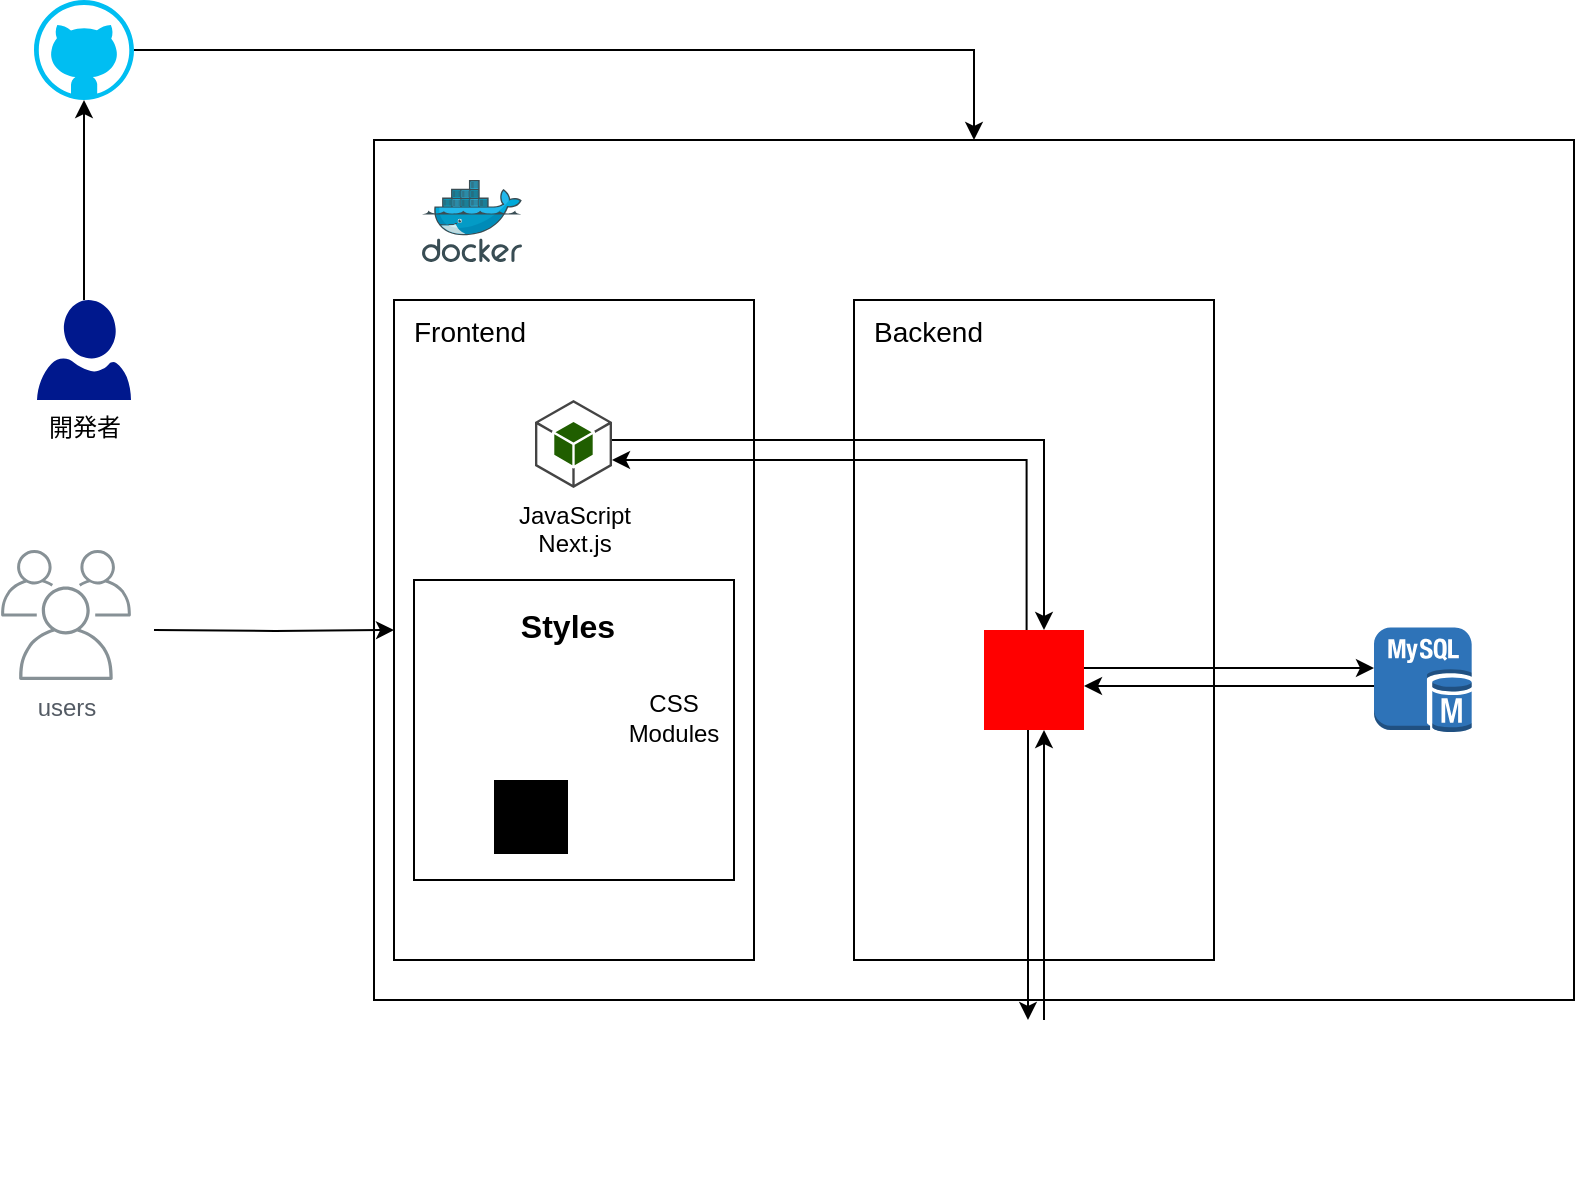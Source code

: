 <mxfile version="24.0.6" type="github">
  <diagram id="Ht1M8jgEwFfnCIfOTk4-" name="Page-1">
    <mxGraphModel dx="1193" dy="623" grid="1" gridSize="10" guides="1" tooltips="1" connect="1" arrows="1" fold="1" page="1" pageScale="1" pageWidth="1169" pageHeight="827" math="0" shadow="0">
      <root>
        <mxCell id="0" />
        <mxCell id="1" parent="0" />
        <mxCell id="RMJp50zracB8sE8Sel0m-4" value="users" style="sketch=0;outlineConnect=0;gradientColor=none;fontColor=#545B64;strokeColor=none;fillColor=#879196;dashed=0;verticalLabelPosition=bottom;verticalAlign=top;align=center;html=1;fontSize=12;fontStyle=0;aspect=fixed;shape=mxgraph.aws4.illustration_users;pointerEvents=1" vertex="1" parent="1">
          <mxGeometry x="113.5" y="305" width="65" height="65" as="geometry" />
        </mxCell>
        <mxCell id="iRrj6lCOa5T8aYDZ4Gto-3" value="" style="rounded=0;whiteSpace=wrap;html=1;fontSize=12;spacingLeft=7;" vertex="1" parent="1">
          <mxGeometry x="300" y="100" width="600" height="430" as="geometry" />
        </mxCell>
        <mxCell id="iRrj6lCOa5T8aYDZ4Gto-6" value="&lt;font style=&quot;font-size: 14px;&quot;&gt;Frontend&lt;/font&gt;" style="text;html=1;align=left;verticalAlign=top;whiteSpace=wrap;rounded=0;strokeColor=default;horizontal=1;spacing=0;spacingTop=3;spacingLeft=10;" vertex="1" parent="1">
          <mxGeometry x="310" y="180" width="180" height="330" as="geometry" />
        </mxCell>
        <mxCell id="iRrj6lCOa5T8aYDZ4Gto-52" style="edgeStyle=orthogonalEdgeStyle;rounded=0;orthogonalLoop=1;jettySize=auto;html=1;" edge="1" parent="1" source="iRrj6lCOa5T8aYDZ4Gto-15" target="iRrj6lCOa5T8aYDZ4Gto-38">
          <mxGeometry relative="1" as="geometry">
            <Array as="points">
              <mxPoint x="635" y="250" />
            </Array>
          </mxGeometry>
        </mxCell>
        <mxCell id="iRrj6lCOa5T8aYDZ4Gto-15" value="JavaScript&lt;div&gt;Next.js&lt;/div&gt;" style="outlineConnect=0;dashed=0;verticalLabelPosition=bottom;verticalAlign=top;align=center;html=1;shape=mxgraph.aws3.android;fillColor=#205E00;gradientColor=none;" vertex="1" parent="1">
          <mxGeometry x="380.5" y="230" width="38.5" height="44" as="geometry" />
        </mxCell>
        <mxCell id="iRrj6lCOa5T8aYDZ4Gto-19" value="" style="rounded=0;whiteSpace=wrap;html=1;" vertex="1" parent="1">
          <mxGeometry x="320" y="320" width="160" height="150" as="geometry" />
        </mxCell>
        <mxCell id="iRrj6lCOa5T8aYDZ4Gto-17" value="&lt;h1 style=&quot;margin-top: 0px;&quot;&gt;&lt;font style=&quot;font-size: 16px;&quot;&gt;Styles&lt;/font&gt;&lt;/h1&gt;&lt;div&gt;&lt;br&gt;&lt;/div&gt;" style="text;html=1;whiteSpace=wrap;overflow=hidden;rounded=0;align=center;labelBorderColor=none;labelBackgroundColor=none;" vertex="1" parent="1">
          <mxGeometry x="321.75" y="320" width="150" height="120" as="geometry" />
        </mxCell>
        <mxCell id="iRrj6lCOa5T8aYDZ4Gto-18" value="" style="shape=image;html=1;verticalAlign=top;verticalLabelPosition=bottom;labelBackgroundColor=#ffffff;imageAspect=0;aspect=fixed;image=https://cdn0.iconfinder.com/data/icons/long-shadow-web-icons/512/css-128.png" vertex="1" parent="1">
          <mxGeometry x="330" y="370" width="38" height="38" as="geometry" />
        </mxCell>
        <mxCell id="iRrj6lCOa5T8aYDZ4Gto-21" value="" style="shape=image;html=1;verticalAlign=top;verticalLabelPosition=bottom;labelBackgroundColor=#ffffff;imageAspect=0;aspect=fixed;image=https://cdn3.iconfinder.com/data/icons/brands-pack/240/sass-128.png" vertex="1" parent="1">
          <mxGeometry x="381" y="370" width="38" height="38" as="geometry" />
        </mxCell>
        <mxCell id="iRrj6lCOa5T8aYDZ4Gto-23" value="CSS Modules" style="text;html=1;align=center;verticalAlign=middle;whiteSpace=wrap;rounded=0;" vertex="1" parent="1">
          <mxGeometry x="420" y="374" width="60" height="30" as="geometry" />
        </mxCell>
        <mxCell id="iRrj6lCOa5T8aYDZ4Gto-24" value="" style="shape=image;html=1;verticalAlign=top;verticalLabelPosition=bottom;labelBackgroundColor=none;imageAspect=0;aspect=fixed;image=https://cdn2.iconfinder.com/data/icons/boxicons-logos/24/bxl-tailwind-css-128.png;imageBackground=#000000;imageBorder=none;" vertex="1" parent="1">
          <mxGeometry x="360" y="420" width="37" height="37" as="geometry" />
        </mxCell>
        <mxCell id="iRrj6lCOa5T8aYDZ4Gto-27" value="" style="edgeStyle=orthogonalEdgeStyle;rounded=0;orthogonalLoop=1;jettySize=auto;html=1;entryX=0;entryY=0.5;entryDx=0;entryDy=0;" edge="1" parent="1" target="iRrj6lCOa5T8aYDZ4Gto-6">
          <mxGeometry relative="1" as="geometry">
            <mxPoint x="190" y="345" as="sourcePoint" />
            <mxPoint x="230" y="380" as="targetPoint" />
          </mxGeometry>
        </mxCell>
        <mxCell id="iRrj6lCOa5T8aYDZ4Gto-35" value="" style="edgeStyle=orthogonalEdgeStyle;rounded=0;orthogonalLoop=1;jettySize=auto;html=1;entryX=0.5;entryY=0;entryDx=0;entryDy=0;" edge="1" parent="1" source="iRrj6lCOa5T8aYDZ4Gto-28" target="iRrj6lCOa5T8aYDZ4Gto-3">
          <mxGeometry relative="1" as="geometry">
            <mxPoint x="600" y="55" as="targetPoint" />
          </mxGeometry>
        </mxCell>
        <mxCell id="iRrj6lCOa5T8aYDZ4Gto-28" value="" style="verticalLabelPosition=bottom;html=1;verticalAlign=top;align=center;strokeColor=none;fillColor=#00BEF2;shape=mxgraph.azure.github_code;pointerEvents=1;" vertex="1" parent="1">
          <mxGeometry x="130" y="30" width="50" height="50" as="geometry" />
        </mxCell>
        <mxCell id="iRrj6lCOa5T8aYDZ4Gto-29" value="" style="image;sketch=0;aspect=fixed;html=1;points=[];align=center;fontSize=12;image=img/lib/mscae/Docker.svg;" vertex="1" parent="1">
          <mxGeometry x="324" y="120" width="50" height="41" as="geometry" />
        </mxCell>
        <mxCell id="iRrj6lCOa5T8aYDZ4Gto-33" value="" style="edgeStyle=orthogonalEdgeStyle;rounded=0;orthogonalLoop=1;jettySize=auto;html=1;" edge="1" parent="1" source="iRrj6lCOa5T8aYDZ4Gto-31" target="iRrj6lCOa5T8aYDZ4Gto-28">
          <mxGeometry relative="1" as="geometry" />
        </mxCell>
        <mxCell id="iRrj6lCOa5T8aYDZ4Gto-31" value="開発者" style="sketch=0;aspect=fixed;pointerEvents=1;shadow=0;dashed=0;html=1;strokeColor=none;labelPosition=center;verticalLabelPosition=bottom;verticalAlign=top;align=center;fillColor=#00188D;shape=mxgraph.azure.user" vertex="1" parent="1">
          <mxGeometry x="131.5" y="180" width="47" height="50" as="geometry" />
        </mxCell>
        <mxCell id="iRrj6lCOa5T8aYDZ4Gto-43" value="" style="edgeStyle=orthogonalEdgeStyle;rounded=0;orthogonalLoop=1;jettySize=auto;html=1;exitX=0.426;exitY=0.003;exitDx=0;exitDy=0;exitPerimeter=0;" edge="1" parent="1" source="iRrj6lCOa5T8aYDZ4Gto-38">
          <mxGeometry relative="1" as="geometry">
            <mxPoint x="626.007" y="335" as="sourcePoint" />
            <mxPoint x="419" y="260" as="targetPoint" />
            <Array as="points">
              <mxPoint x="626" y="260" />
            </Array>
          </mxGeometry>
        </mxCell>
        <mxCell id="iRrj6lCOa5T8aYDZ4Gto-37" value="&lt;font style=&quot;font-size: 14px;&quot;&gt;Backend&lt;/font&gt;" style="text;html=1;align=left;verticalAlign=top;whiteSpace=wrap;rounded=0;strokeColor=default;horizontal=1;spacing=0;spacingTop=3;spacingLeft=10;" vertex="1" parent="1">
          <mxGeometry x="540" y="180" width="180" height="330" as="geometry" />
        </mxCell>
        <mxCell id="iRrj6lCOa5T8aYDZ4Gto-46" style="edgeStyle=orthogonalEdgeStyle;rounded=0;orthogonalLoop=1;jettySize=auto;html=1;" edge="1" parent="1">
          <mxGeometry relative="1" as="geometry">
            <mxPoint x="655" y="364" as="sourcePoint" />
            <mxPoint x="800" y="364" as="targetPoint" />
            <Array as="points">
              <mxPoint x="750" y="364" />
              <mxPoint x="750" y="364" />
            </Array>
          </mxGeometry>
        </mxCell>
        <mxCell id="iRrj6lCOa5T8aYDZ4Gto-62" style="edgeStyle=orthogonalEdgeStyle;rounded=0;orthogonalLoop=1;jettySize=auto;html=1;" edge="1" parent="1" source="iRrj6lCOa5T8aYDZ4Gto-38" target="iRrj6lCOa5T8aYDZ4Gto-55">
          <mxGeometry relative="1" as="geometry">
            <Array as="points">
              <mxPoint x="627" y="456" />
              <mxPoint x="627" y="456" />
            </Array>
          </mxGeometry>
        </mxCell>
        <mxCell id="iRrj6lCOa5T8aYDZ4Gto-38" value="" style="shape=image;html=1;verticalAlign=top;verticalLabelPosition=bottom;labelBackgroundColor=#ffffff;imageAspect=0;aspect=fixed;image=https://cdn1.iconfinder.com/data/icons/ionicons-fill-vol-2/512/logo-laravel-128.png;imageBackground=#FF0000;" vertex="1" parent="1">
          <mxGeometry x="605" y="345" width="50" height="50" as="geometry" />
        </mxCell>
        <mxCell id="iRrj6lCOa5T8aYDZ4Gto-48" style="edgeStyle=orthogonalEdgeStyle;rounded=0;orthogonalLoop=1;jettySize=auto;html=1;" edge="1" parent="1">
          <mxGeometry relative="1" as="geometry">
            <mxPoint x="800" y="373.043" as="sourcePoint" />
            <mxPoint x="655" y="373" as="targetPoint" />
          </mxGeometry>
        </mxCell>
        <mxCell id="iRrj6lCOa5T8aYDZ4Gto-45" value="" style="outlineConnect=0;dashed=0;verticalLabelPosition=bottom;verticalAlign=top;align=center;html=1;shape=mxgraph.aws3.mysql_db_instance;fillColor=#2E73B8;gradientColor=none;" vertex="1" parent="1">
          <mxGeometry x="800" y="343.75" width="48.84" height="52.5" as="geometry" />
        </mxCell>
        <mxCell id="iRrj6lCOa5T8aYDZ4Gto-61" style="edgeStyle=orthogonalEdgeStyle;rounded=0;orthogonalLoop=1;jettySize=auto;html=1;" edge="1" parent="1" source="iRrj6lCOa5T8aYDZ4Gto-55" target="iRrj6lCOa5T8aYDZ4Gto-38">
          <mxGeometry relative="1" as="geometry">
            <Array as="points">
              <mxPoint x="635" y="458" />
              <mxPoint x="635" y="458" />
            </Array>
          </mxGeometry>
        </mxCell>
        <mxCell id="iRrj6lCOa5T8aYDZ4Gto-55" value="" style="shape=image;html=1;verticalAlign=top;verticalLabelPosition=bottom;labelBackgroundColor=#ffffff;imageAspect=0;aspect=fixed;image=https://cdn1.iconfinder.com/data/icons/unicons-line-vol-3/24/discord-128.png" vertex="1" parent="1">
          <mxGeometry x="588" y="540" width="84" height="84" as="geometry" />
        </mxCell>
      </root>
    </mxGraphModel>
  </diagram>
</mxfile>
